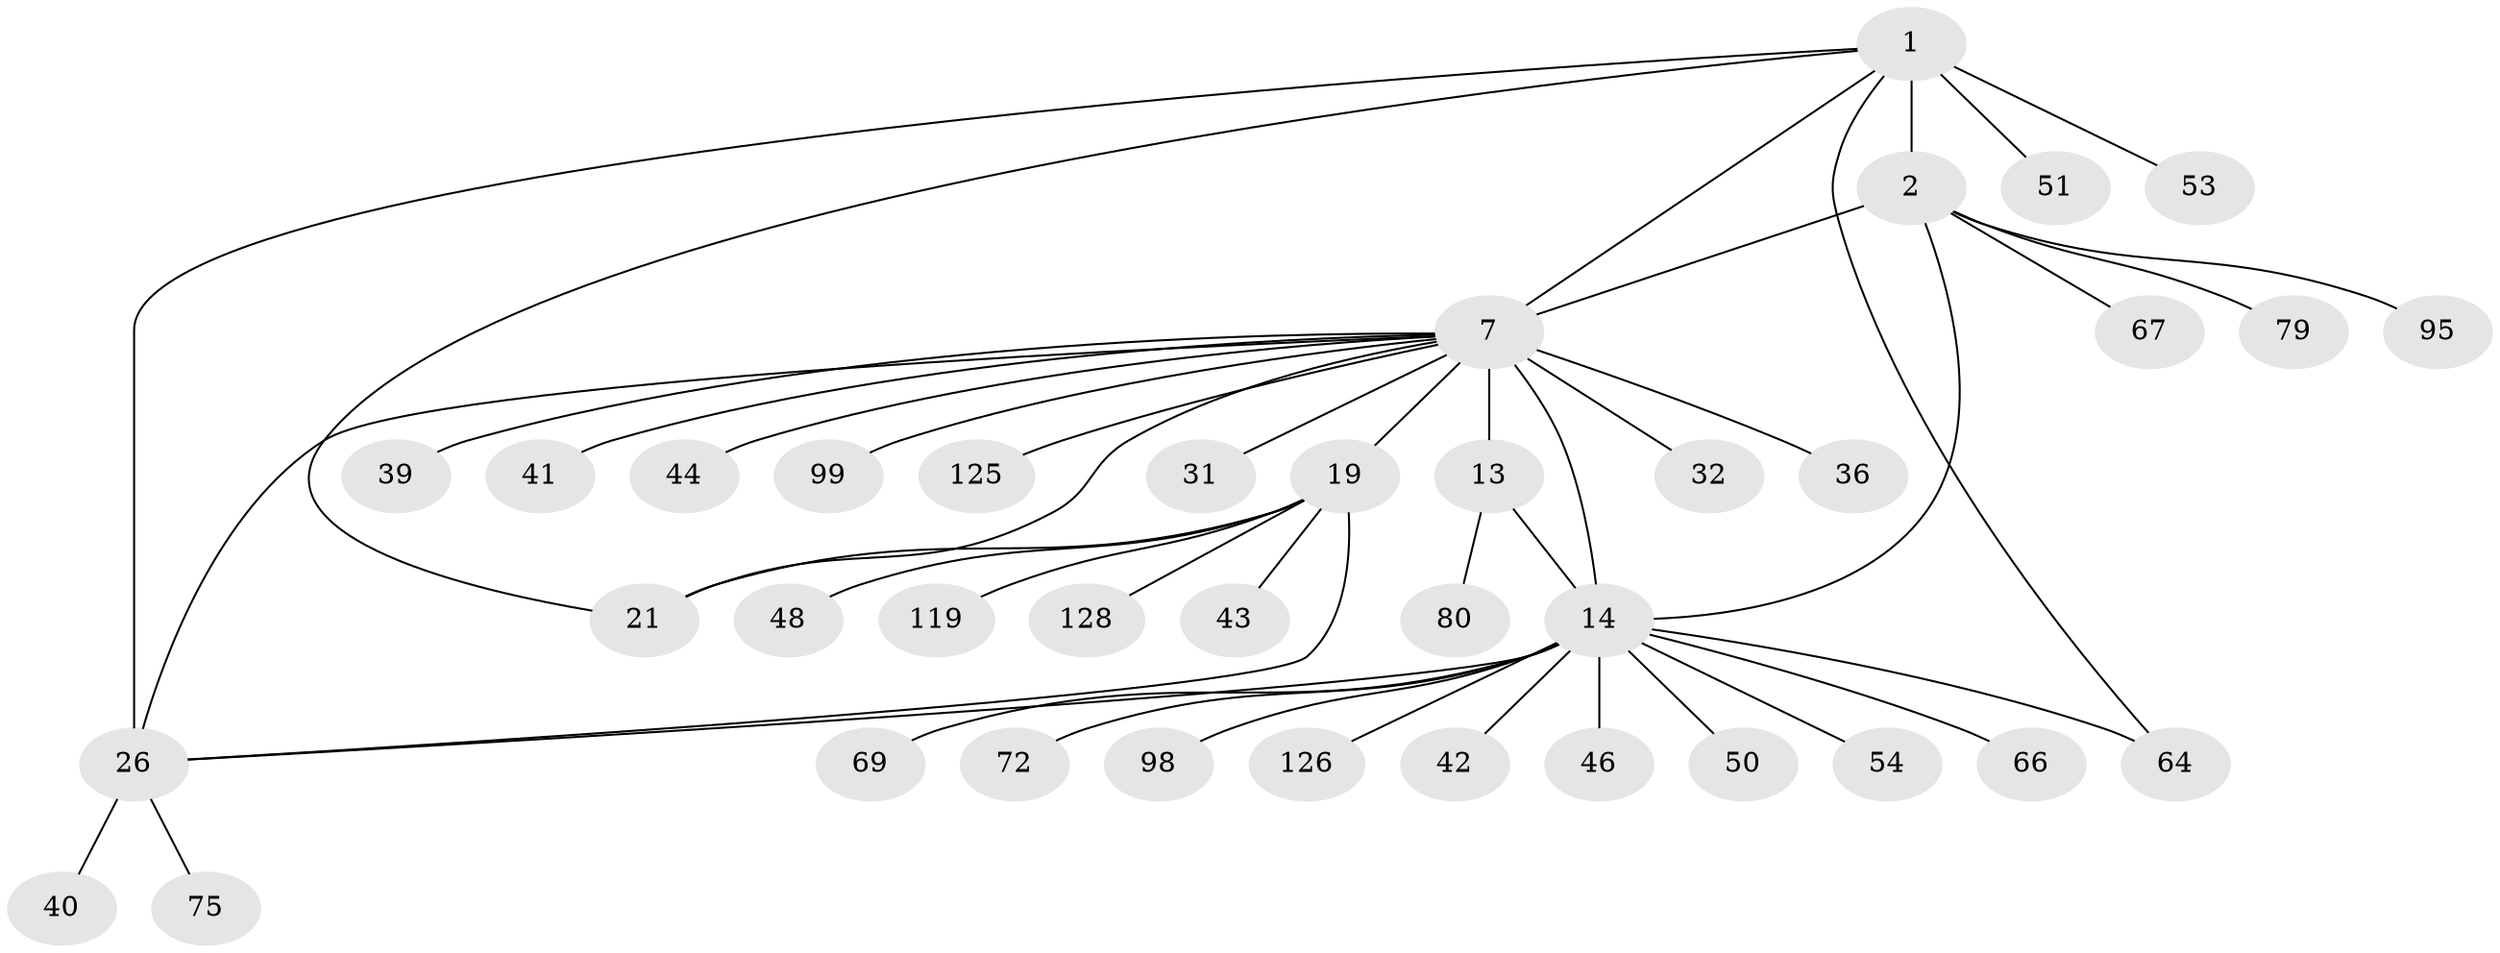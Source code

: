 // original degree distribution, {8: 0.0546875, 12: 0.0234375, 6: 0.03125, 5: 0.015625, 9: 0.03125, 10: 0.0234375, 7: 0.0234375, 11: 0.0234375, 14: 0.0078125, 1: 0.6171875, 2: 0.109375, 3: 0.0390625}
// Generated by graph-tools (version 1.1) at 2025/19/03/04/25 18:19:48]
// undirected, 38 vertices, 46 edges
graph export_dot {
graph [start="1"]
  node [color=gray90,style=filled];
  1 [super="+3+78+83+6"];
  2 [super="+4"];
  7 [super="+105+124+63+9+18+8"];
  13;
  14 [super="+61+15+92+123+37+71"];
  19 [super="+20+65+22+88+107+104+62"];
  21 [super="+89+112"];
  26 [super="+91+45+28+27+29"];
  31;
  32 [super="+57"];
  36;
  39;
  40;
  41;
  42;
  43 [super="+47"];
  44;
  46;
  48;
  50;
  51;
  53;
  54;
  64 [super="+118"];
  66;
  67;
  69;
  72;
  75;
  79;
  80;
  95;
  98;
  99 [super="+100"];
  119;
  125;
  126;
  128;
  1 -- 2 [weight=10];
  1 -- 21;
  1 -- 64;
  1 -- 26 [weight=5];
  1 -- 51;
  1 -- 53;
  1 -- 7;
  2 -- 14 [weight=2];
  2 -- 79;
  2 -- 95;
  2 -- 67;
  2 -- 7 [weight=2];
  7 -- 31;
  7 -- 26;
  7 -- 19 [weight=2];
  7 -- 21;
  7 -- 41;
  7 -- 13;
  7 -- 14 [weight=5];
  7 -- 32;
  7 -- 99;
  7 -- 36;
  7 -- 39;
  7 -- 44;
  7 -- 125;
  13 -- 14 [weight=4];
  13 -- 80;
  14 -- 66;
  14 -- 98;
  14 -- 69;
  14 -- 72;
  14 -- 42;
  14 -- 46;
  14 -- 50;
  14 -- 54;
  14 -- 126;
  14 -- 64;
  14 -- 26 [weight=2];
  19 -- 21 [weight=5];
  19 -- 128;
  19 -- 43;
  19 -- 48;
  19 -- 119;
  19 -- 26;
  26 -- 40;
  26 -- 75;
}
